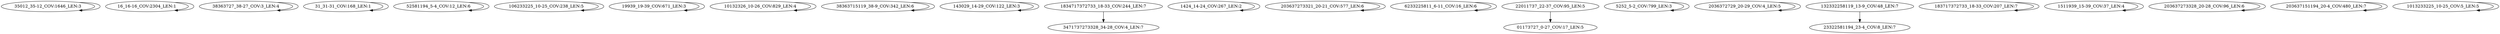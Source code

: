 digraph G {
    "35012_35-12_COV:1646_LEN:3" -> "35012_35-12_COV:1646_LEN:3";
    "16_16-16_COV:2304_LEN:1" -> "16_16-16_COV:2304_LEN:1";
    "38363727_38-27_COV:3_LEN:4" -> "38363727_38-27_COV:3_LEN:4";
    "31_31-31_COV:168_LEN:1" -> "31_31-31_COV:168_LEN:1";
    "52581194_5-4_COV:12_LEN:6" -> "52581194_5-4_COV:12_LEN:6";
    "106233225_10-25_COV:238_LEN:5" -> "106233225_10-25_COV:238_LEN:5";
    "19939_19-39_COV:671_LEN:3" -> "19939_19-39_COV:671_LEN:3";
    "10132326_10-26_COV:829_LEN:4" -> "10132326_10-26_COV:829_LEN:4";
    "38363715119_38-9_COV:342_LEN:6" -> "38363715119_38-9_COV:342_LEN:6";
    "143029_14-29_COV:122_LEN:3" -> "143029_14-29_COV:122_LEN:3";
    "1834717372733_18-33_COV:244_LEN:7" -> "3471737273328_34-28_COV:4_LEN:7";
    "1424_14-24_COV:267_LEN:2" -> "1424_14-24_COV:267_LEN:2";
    "203637273321_20-21_COV:577_LEN:6" -> "203637273321_20-21_COV:577_LEN:6";
    "6233225811_6-11_COV:16_LEN:6" -> "6233225811_6-11_COV:16_LEN:6";
    "22011737_22-37_COV:95_LEN:5" -> "01173727_0-27_COV:17_LEN:5";
    "5252_5-2_COV:799_LEN:3" -> "5252_5-2_COV:799_LEN:3";
    "2036372729_20-29_COV:4_LEN:5" -> "2036372729_20-29_COV:4_LEN:5";
    "132332258119_13-9_COV:48_LEN:7" -> "23322581194_23-4_COV:8_LEN:7";
    "183717372733_18-33_COV:207_LEN:7" -> "183717372733_18-33_COV:207_LEN:7";
    "1511939_15-39_COV:37_LEN:4" -> "1511939_15-39_COV:37_LEN:4";
    "203637273328_20-28_COV:96_LEN:6" -> "203637273328_20-28_COV:96_LEN:6";
    "203637151194_20-4_COV:480_LEN:7" -> "203637151194_20-4_COV:480_LEN:7";
    "1013233225_10-25_COV:5_LEN:5" -> "1013233225_10-25_COV:5_LEN:5";
}
